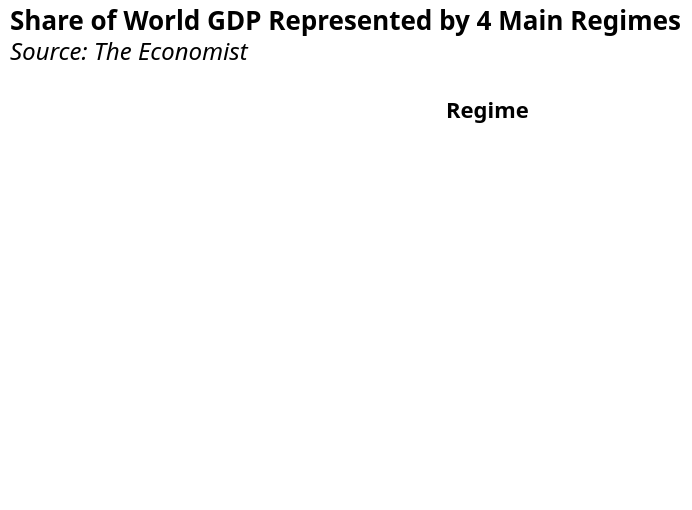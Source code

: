 {"$schema": "https://vega.github.io/schema/vega-lite/v5.json", "title": {"text": "Share of World GDP Represented by 4 Main Regimes", "subtitle": ["Source: The Economist", ""], "subtitleFontStyle": "italic", "subtitleFontSize": 12, "anchor": "start", "color": "black"}, "data": {"values": ""}, "mark": {"type": "arc", "innerRadius": 40}, "encoding": {"theta": {"field": "value", "type": "quantitative"}, "color": {"field": "Regime", "type": "nominal"}, "tooltip": [{"field": "value", "title": "GDP"}]}}